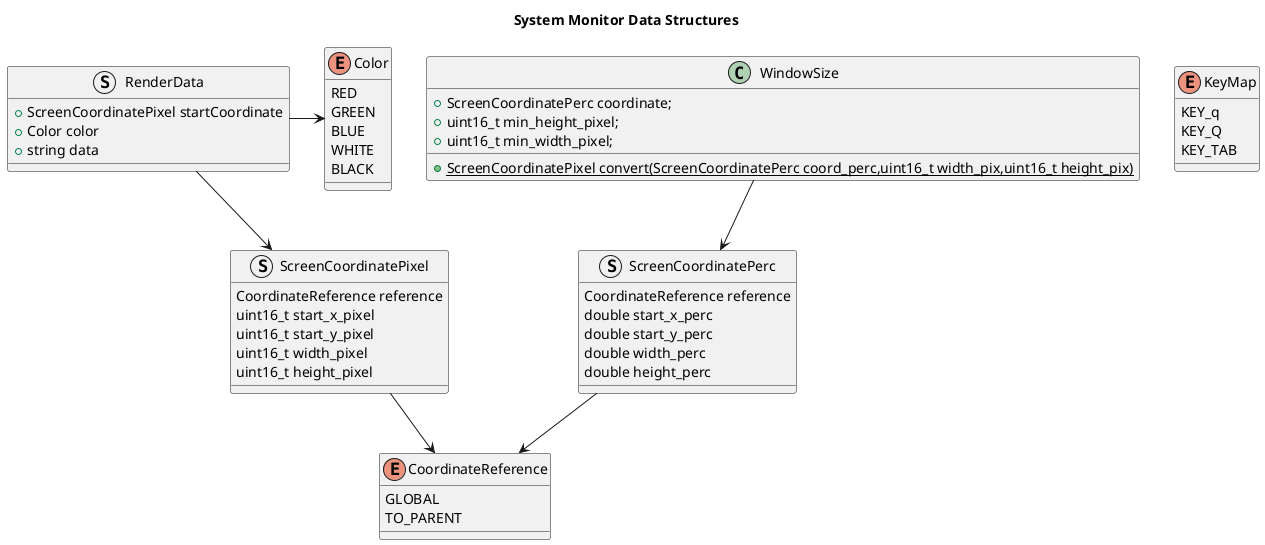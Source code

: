@startuml
title "System Monitor Data Structures"
enum CoordinateReference {
    GLOBAL
    TO_PARENT
}
enum KeyMap { 
    KEY_q
    KEY_Q
    KEY_TAB 
}

enum Color {
    RED
    GREEN
    BLUE
    WHITE
    BLACK
}
struct ScreenCoordinatePerc {
    CoordinateReference reference
    double start_x_perc
    double start_y_perc
    double width_perc
    double height_perc
}
ScreenCoordinatePerc --> CoordinateReference
struct ScreenCoordinatePixel {
    CoordinateReference reference
    uint16_t start_x_pixel
    uint16_t start_y_pixel
    uint16_t width_pixel
    uint16_t height_pixel
}

ScreenCoordinatePixel --> CoordinateReference
struct RenderData {
    +ScreenCoordinatePixel startCoordinate
    +Color color
    +string data
}
class WindowSize
{

    +{static} ScreenCoordinatePixel convert(ScreenCoordinatePerc coord_perc,uint16_t width_pix,uint16_t height_pix)
    +ScreenCoordinatePerc coordinate;
    +uint16_t min_height_pixel;
    +uint16_t min_width_pixel;
}
WindowSize --> ScreenCoordinatePerc
RenderData --> ScreenCoordinatePixel
RenderData -> Color



@enduml





